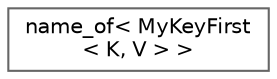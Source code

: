 digraph "类继承关系图"
{
 // LATEX_PDF_SIZE
  bgcolor="transparent";
  edge [fontname=Helvetica,fontsize=10,labelfontname=Helvetica,labelfontsize=10];
  node [fontname=Helvetica,fontsize=10,shape=box,height=0.2,width=0.4];
  rankdir="LR";
  Node0 [id="Node000000",label="name_of\< MyKeyFirst\l\< K, V \> \>",height=0.2,width=0.4,color="grey40", fillcolor="white", style="filled",URL="$classname__of_3_01_my_key_first_3_01_k_00_01_v_01_4_01_4.html",tooltip=" "];
}
